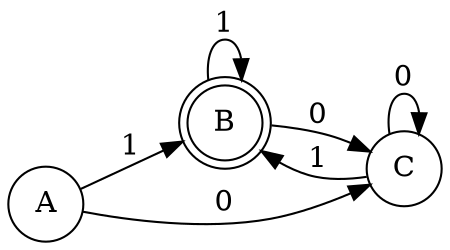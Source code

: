 digraph finite_state_machine {
	rankdir=LR size="8,5"
	node [shape=doublecircle]
	B
	node [shape=circle]
	A -> B [label=1]
	A -> C [label=0]
	B -> B [label=1]
	B -> C [label=0]
	C -> B [label=1]
	C -> C [label=0]
}

